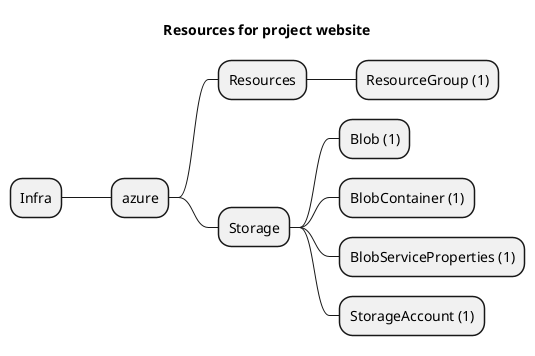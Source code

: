 @startmindmap
title Resources for project website
skinparam monochrome true
+ Infra
++ azure
+++ Resources
++++ ResourceGroup (1)
+++ Storage
++++ Blob (1)
++++ BlobContainer (1)
++++ BlobServiceProperties (1)
++++ StorageAccount (1)
@endmindmap